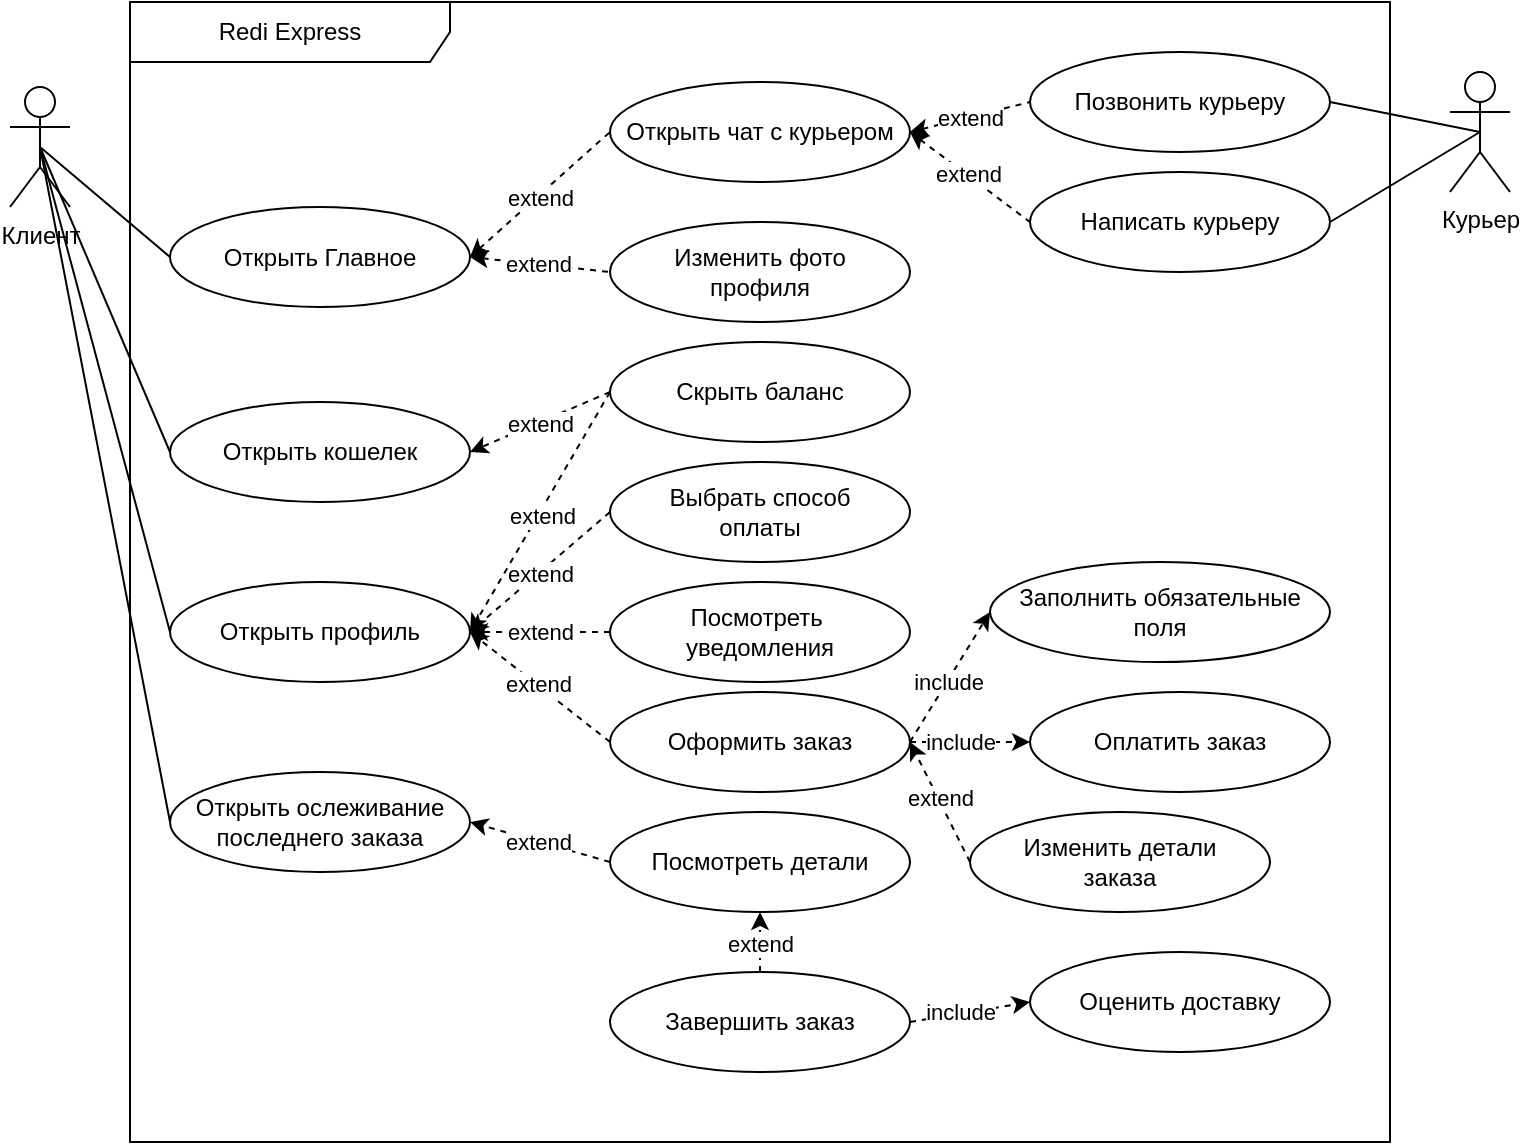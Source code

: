 <mxfile version="24.0.4" type="device">
  <diagram name="Страница — 1" id="ltkwKlaeAM0Lb88CwPLm">
    <mxGraphModel dx="139" dy="1055" grid="1" gridSize="10" guides="1" tooltips="1" connect="1" arrows="1" fold="1" page="1" pageScale="1" pageWidth="827" pageHeight="1169" math="0" shadow="0">
      <root>
        <mxCell id="0" />
        <mxCell id="1" parent="0" />
        <mxCell id="rOA7YN2V4ow7k-wChhbZ-139" value="Redi Express" style="shape=umlFrame;whiteSpace=wrap;html=1;pointerEvents=0;recursiveResize=0;container=1;collapsible=0;width=160;" vertex="1" parent="1">
          <mxGeometry x="1740" y="80" width="630" height="570" as="geometry" />
        </mxCell>
        <mxCell id="rOA7YN2V4ow7k-wChhbZ-144" value="Открыть кошелек" style="ellipse;whiteSpace=wrap;html=1;" vertex="1" parent="rOA7YN2V4ow7k-wChhbZ-139">
          <mxGeometry x="20" y="200" width="150" height="50" as="geometry" />
        </mxCell>
        <mxCell id="rOA7YN2V4ow7k-wChhbZ-206" style="rounded=0;orthogonalLoop=1;jettySize=auto;html=1;exitX=1;exitY=0.5;exitDx=0;exitDy=0;entryX=0;entryY=0.5;entryDx=0;entryDy=0;endArrow=classic;endFill=1;dashed=1;" edge="1" parent="rOA7YN2V4ow7k-wChhbZ-139" source="rOA7YN2V4ow7k-wChhbZ-148" target="rOA7YN2V4ow7k-wChhbZ-205">
          <mxGeometry relative="1" as="geometry" />
        </mxCell>
        <mxCell id="rOA7YN2V4ow7k-wChhbZ-207" value="include" style="edgeLabel;html=1;align=center;verticalAlign=middle;resizable=0;points=[];" vertex="1" connectable="0" parent="rOA7YN2V4ow7k-wChhbZ-206">
          <mxGeometry x="-0.072" relative="1" as="geometry">
            <mxPoint as="offset" />
          </mxGeometry>
        </mxCell>
        <mxCell id="rOA7YN2V4ow7k-wChhbZ-148" value="Оформить заказ" style="ellipse;whiteSpace=wrap;html=1;" vertex="1" parent="rOA7YN2V4ow7k-wChhbZ-139">
          <mxGeometry x="240" y="345" width="150" height="50" as="geometry" />
        </mxCell>
        <mxCell id="rOA7YN2V4ow7k-wChhbZ-149" value="Выбрать способ&lt;div&gt;оплаты&lt;/div&gt;" style="ellipse;whiteSpace=wrap;html=1;" vertex="1" parent="rOA7YN2V4ow7k-wChhbZ-139">
          <mxGeometry x="240" y="230" width="150" height="50" as="geometry" />
        </mxCell>
        <mxCell id="rOA7YN2V4ow7k-wChhbZ-159" value="Открыть ослеживание последнего заказа" style="ellipse;whiteSpace=wrap;html=1;" vertex="1" parent="rOA7YN2V4ow7k-wChhbZ-139">
          <mxGeometry x="20" y="385" width="150" height="50" as="geometry" />
        </mxCell>
        <mxCell id="rOA7YN2V4ow7k-wChhbZ-160" value="Завершить заказ" style="ellipse;whiteSpace=wrap;html=1;" vertex="1" parent="rOA7YN2V4ow7k-wChhbZ-139">
          <mxGeometry x="240" y="485" width="150" height="50" as="geometry" />
        </mxCell>
        <mxCell id="rOA7YN2V4ow7k-wChhbZ-168" style="rounded=0;orthogonalLoop=1;jettySize=auto;html=1;exitX=0;exitY=0.5;exitDx=0;exitDy=0;entryX=1;entryY=0.5;entryDx=0;entryDy=0;dashed=1;" edge="1" parent="rOA7YN2V4ow7k-wChhbZ-139" source="rOA7YN2V4ow7k-wChhbZ-167" target="rOA7YN2V4ow7k-wChhbZ-144">
          <mxGeometry relative="1" as="geometry" />
        </mxCell>
        <mxCell id="rOA7YN2V4ow7k-wChhbZ-169" value="extend" style="edgeLabel;html=1;align=center;verticalAlign=middle;resizable=0;points=[];" vertex="1" connectable="0" parent="rOA7YN2V4ow7k-wChhbZ-168">
          <mxGeometry x="0.042" y="1" relative="1" as="geometry">
            <mxPoint x="1" y="-1" as="offset" />
          </mxGeometry>
        </mxCell>
        <mxCell id="rOA7YN2V4ow7k-wChhbZ-167" value="Скрыть баланс" style="ellipse;whiteSpace=wrap;html=1;" vertex="1" parent="rOA7YN2V4ow7k-wChhbZ-139">
          <mxGeometry x="240" y="170" width="150" height="50" as="geometry" />
        </mxCell>
        <mxCell id="rOA7YN2V4ow7k-wChhbZ-175" value="Оплатить заказ" style="ellipse;whiteSpace=wrap;html=1;" vertex="1" parent="rOA7YN2V4ow7k-wChhbZ-139">
          <mxGeometry x="450" y="345" width="150" height="50" as="geometry" />
        </mxCell>
        <mxCell id="rOA7YN2V4ow7k-wChhbZ-176" value="Изменить детали&lt;div&gt;заказа&lt;/div&gt;" style="ellipse;whiteSpace=wrap;html=1;" vertex="1" parent="rOA7YN2V4ow7k-wChhbZ-139">
          <mxGeometry x="420" y="405" width="150" height="50" as="geometry" />
        </mxCell>
        <mxCell id="rOA7YN2V4ow7k-wChhbZ-177" style="rounded=0;orthogonalLoop=1;jettySize=auto;html=1;exitX=0;exitY=0.5;exitDx=0;exitDy=0;entryX=1;entryY=0.5;entryDx=0;entryDy=0;dashed=1;" edge="1" parent="rOA7YN2V4ow7k-wChhbZ-139" source="rOA7YN2V4ow7k-wChhbZ-176" target="rOA7YN2V4ow7k-wChhbZ-148">
          <mxGeometry relative="1" as="geometry">
            <mxPoint x="240" y="399.75" as="sourcePoint" />
            <mxPoint x="170" y="399.75" as="targetPoint" />
          </mxGeometry>
        </mxCell>
        <mxCell id="rOA7YN2V4ow7k-wChhbZ-178" value="extend" style="edgeLabel;html=1;align=center;verticalAlign=middle;resizable=0;points=[];" vertex="1" connectable="0" parent="rOA7YN2V4ow7k-wChhbZ-177">
          <mxGeometry x="0.042" y="1" relative="1" as="geometry">
            <mxPoint x="1" y="-1" as="offset" />
          </mxGeometry>
        </mxCell>
        <mxCell id="rOA7YN2V4ow7k-wChhbZ-181" style="rounded=0;orthogonalLoop=1;jettySize=auto;html=1;exitX=1;exitY=0.5;exitDx=0;exitDy=0;dashed=1;entryX=0;entryY=0.5;entryDx=0;entryDy=0;" edge="1" parent="rOA7YN2V4ow7k-wChhbZ-139" source="rOA7YN2V4ow7k-wChhbZ-148" target="rOA7YN2V4ow7k-wChhbZ-175">
          <mxGeometry relative="1" as="geometry">
            <mxPoint x="180" y="339.75" as="sourcePoint" />
            <mxPoint x="250" y="339.75" as="targetPoint" />
          </mxGeometry>
        </mxCell>
        <mxCell id="rOA7YN2V4ow7k-wChhbZ-182" value="include" style="edgeLabel;html=1;align=center;verticalAlign=middle;resizable=0;points=[];" vertex="1" connectable="0" parent="rOA7YN2V4ow7k-wChhbZ-181">
          <mxGeometry x="0.078" relative="1" as="geometry">
            <mxPoint x="-8" as="offset" />
          </mxGeometry>
        </mxCell>
        <mxCell id="rOA7YN2V4ow7k-wChhbZ-205" value="Заполнить обязательные поля" style="ellipse;whiteSpace=wrap;html=1;" vertex="1" parent="rOA7YN2V4ow7k-wChhbZ-139">
          <mxGeometry x="430" y="280" width="170" height="50" as="geometry" />
        </mxCell>
        <mxCell id="rOA7YN2V4ow7k-wChhbZ-214" style="rounded=0;orthogonalLoop=1;jettySize=auto;html=1;exitX=1;exitY=0.5;exitDx=0;exitDy=0;entryX=0;entryY=0.5;entryDx=0;entryDy=0;endArrow=none;endFill=0;startArrow=classic;startFill=1;dashed=1;" edge="1" parent="rOA7YN2V4ow7k-wChhbZ-139" source="rOA7YN2V4ow7k-wChhbZ-211" target="rOA7YN2V4ow7k-wChhbZ-213">
          <mxGeometry relative="1" as="geometry" />
        </mxCell>
        <mxCell id="rOA7YN2V4ow7k-wChhbZ-216" value="extend" style="edgeLabel;html=1;align=center;verticalAlign=middle;resizable=0;points=[];" vertex="1" connectable="0" parent="rOA7YN2V4ow7k-wChhbZ-214">
          <mxGeometry x="-0.058" y="-1" relative="1" as="geometry">
            <mxPoint x="1" y="-1" as="offset" />
          </mxGeometry>
        </mxCell>
        <mxCell id="rOA7YN2V4ow7k-wChhbZ-211" value="Открыть Главное" style="ellipse;whiteSpace=wrap;html=1;" vertex="1" parent="rOA7YN2V4ow7k-wChhbZ-139">
          <mxGeometry x="20" y="102.5" width="150" height="50" as="geometry" />
        </mxCell>
        <mxCell id="rOA7YN2V4ow7k-wChhbZ-213" value="Изменить фото&lt;div&gt;профиля&lt;/div&gt;" style="ellipse;whiteSpace=wrap;html=1;" vertex="1" parent="rOA7YN2V4ow7k-wChhbZ-139">
          <mxGeometry x="240" y="110" width="150" height="50" as="geometry" />
        </mxCell>
        <mxCell id="rOA7YN2V4ow7k-wChhbZ-217" style="rounded=0;orthogonalLoop=1;jettySize=auto;html=1;exitX=1;exitY=0.5;exitDx=0;exitDy=0;entryX=0;entryY=0.5;entryDx=0;entryDy=0;endArrow=none;endFill=0;startArrow=classic;startFill=1;dashed=1;" edge="1" parent="rOA7YN2V4ow7k-wChhbZ-139" source="rOA7YN2V4ow7k-wChhbZ-161" target="rOA7YN2V4ow7k-wChhbZ-174">
          <mxGeometry relative="1" as="geometry">
            <mxPoint x="180" y="460" as="sourcePoint" />
            <mxPoint x="263" y="470" as="targetPoint" />
          </mxGeometry>
        </mxCell>
        <mxCell id="rOA7YN2V4ow7k-wChhbZ-218" value="extend" style="edgeLabel;html=1;align=center;verticalAlign=middle;resizable=0;points=[];" vertex="1" connectable="0" parent="rOA7YN2V4ow7k-wChhbZ-217">
          <mxGeometry x="-0.058" y="-1" relative="1" as="geometry">
            <mxPoint x="1" y="-1" as="offset" />
          </mxGeometry>
        </mxCell>
        <mxCell id="rOA7YN2V4ow7k-wChhbZ-219" style="rounded=0;orthogonalLoop=1;jettySize=auto;html=1;exitX=1;exitY=0.5;exitDx=0;exitDy=0;entryX=0;entryY=0.5;entryDx=0;entryDy=0;endArrow=none;endFill=0;startArrow=classic;startFill=1;dashed=1;" edge="1" parent="rOA7YN2V4ow7k-wChhbZ-139" source="rOA7YN2V4ow7k-wChhbZ-161" target="rOA7YN2V4ow7k-wChhbZ-162">
          <mxGeometry relative="1" as="geometry">
            <mxPoint x="170" y="400" as="sourcePoint" />
            <mxPoint x="253" y="410" as="targetPoint" />
          </mxGeometry>
        </mxCell>
        <mxCell id="rOA7YN2V4ow7k-wChhbZ-220" value="extend" style="edgeLabel;html=1;align=center;verticalAlign=middle;resizable=0;points=[];" vertex="1" connectable="0" parent="rOA7YN2V4ow7k-wChhbZ-219">
          <mxGeometry x="-0.058" y="-1" relative="1" as="geometry">
            <mxPoint x="1" y="-1" as="offset" />
          </mxGeometry>
        </mxCell>
        <mxCell id="rOA7YN2V4ow7k-wChhbZ-221" value="Оценить доставку" style="ellipse;whiteSpace=wrap;html=1;" vertex="1" parent="rOA7YN2V4ow7k-wChhbZ-139">
          <mxGeometry x="450" y="475" width="150" height="50" as="geometry" />
        </mxCell>
        <mxCell id="rOA7YN2V4ow7k-wChhbZ-222" style="rounded=0;orthogonalLoop=1;jettySize=auto;html=1;exitX=1;exitY=0.5;exitDx=0;exitDy=0;dashed=1;entryX=0;entryY=0.5;entryDx=0;entryDy=0;" edge="1" parent="rOA7YN2V4ow7k-wChhbZ-139" source="rOA7YN2V4ow7k-wChhbZ-160" target="rOA7YN2V4ow7k-wChhbZ-221">
          <mxGeometry relative="1" as="geometry">
            <mxPoint x="150" y="475" as="sourcePoint" />
            <mxPoint x="220" y="485" as="targetPoint" />
          </mxGeometry>
        </mxCell>
        <mxCell id="rOA7YN2V4ow7k-wChhbZ-223" value="include" style="edgeLabel;html=1;align=center;verticalAlign=middle;resizable=0;points=[];" vertex="1" connectable="0" parent="rOA7YN2V4ow7k-wChhbZ-222">
          <mxGeometry x="0.078" relative="1" as="geometry">
            <mxPoint x="-8" as="offset" />
          </mxGeometry>
        </mxCell>
        <mxCell id="rOA7YN2V4ow7k-wChhbZ-226" value="Открыть профиль" style="ellipse;whiteSpace=wrap;html=1;" vertex="1" parent="rOA7YN2V4ow7k-wChhbZ-139">
          <mxGeometry x="20" y="290" width="150" height="50" as="geometry" />
        </mxCell>
        <mxCell id="rOA7YN2V4ow7k-wChhbZ-227" style="rounded=0;orthogonalLoop=1;jettySize=auto;html=1;exitX=0;exitY=0.5;exitDx=0;exitDy=0;entryX=1;entryY=0.5;entryDx=0;entryDy=0;dashed=1;" edge="1" parent="rOA7YN2V4ow7k-wChhbZ-139" source="rOA7YN2V4ow7k-wChhbZ-149" target="rOA7YN2V4ow7k-wChhbZ-226">
          <mxGeometry relative="1" as="geometry">
            <mxPoint x="240" y="220" as="sourcePoint" />
            <mxPoint x="170" y="250" as="targetPoint" />
          </mxGeometry>
        </mxCell>
        <mxCell id="rOA7YN2V4ow7k-wChhbZ-228" value="extend" style="edgeLabel;html=1;align=center;verticalAlign=middle;resizable=0;points=[];" vertex="1" connectable="0" parent="rOA7YN2V4ow7k-wChhbZ-227">
          <mxGeometry x="0.042" y="1" relative="1" as="geometry">
            <mxPoint x="1" y="-1" as="offset" />
          </mxGeometry>
        </mxCell>
        <mxCell id="rOA7YN2V4ow7k-wChhbZ-229" style="rounded=0;orthogonalLoop=1;jettySize=auto;html=1;exitX=0;exitY=0.5;exitDx=0;exitDy=0;dashed=1;entryX=1;entryY=0.5;entryDx=0;entryDy=0;" edge="1" parent="rOA7YN2V4ow7k-wChhbZ-139" source="rOA7YN2V4ow7k-wChhbZ-148" target="rOA7YN2V4ow7k-wChhbZ-226">
          <mxGeometry relative="1" as="geometry">
            <mxPoint x="240" y="325" as="sourcePoint" />
            <mxPoint x="170" y="340" as="targetPoint" />
          </mxGeometry>
        </mxCell>
        <mxCell id="rOA7YN2V4ow7k-wChhbZ-230" value="extend" style="edgeLabel;html=1;align=center;verticalAlign=middle;resizable=0;points=[];" vertex="1" connectable="0" parent="rOA7YN2V4ow7k-wChhbZ-229">
          <mxGeometry x="0.042" y="1" relative="1" as="geometry">
            <mxPoint x="1" y="-1" as="offset" />
          </mxGeometry>
        </mxCell>
        <mxCell id="rOA7YN2V4ow7k-wChhbZ-231" value="Посмотреть детали" style="ellipse;whiteSpace=wrap;html=1;" vertex="1" parent="rOA7YN2V4ow7k-wChhbZ-139">
          <mxGeometry x="240" y="405" width="150" height="50" as="geometry" />
        </mxCell>
        <mxCell id="rOA7YN2V4ow7k-wChhbZ-232" style="rounded=0;orthogonalLoop=1;jettySize=auto;html=1;exitX=0;exitY=0.5;exitDx=0;exitDy=0;entryX=1;entryY=0.5;entryDx=0;entryDy=0;dashed=1;" edge="1" parent="rOA7YN2V4ow7k-wChhbZ-139" source="rOA7YN2V4ow7k-wChhbZ-231" target="rOA7YN2V4ow7k-wChhbZ-159">
          <mxGeometry relative="1" as="geometry">
            <mxPoint x="230" y="405" as="sourcePoint" />
            <mxPoint x="160" y="375" as="targetPoint" />
          </mxGeometry>
        </mxCell>
        <mxCell id="rOA7YN2V4ow7k-wChhbZ-233" value="extend" style="edgeLabel;html=1;align=center;verticalAlign=middle;resizable=0;points=[];" vertex="1" connectable="0" parent="rOA7YN2V4ow7k-wChhbZ-232">
          <mxGeometry x="0.042" y="1" relative="1" as="geometry">
            <mxPoint x="1" y="-1" as="offset" />
          </mxGeometry>
        </mxCell>
        <mxCell id="rOA7YN2V4ow7k-wChhbZ-236" style="rounded=0;orthogonalLoop=1;jettySize=auto;html=1;exitX=0.5;exitY=0;exitDx=0;exitDy=0;entryX=0.5;entryY=1;entryDx=0;entryDy=0;dashed=1;" edge="1" parent="rOA7YN2V4ow7k-wChhbZ-139" source="rOA7YN2V4ow7k-wChhbZ-160" target="rOA7YN2V4ow7k-wChhbZ-231">
          <mxGeometry relative="1" as="geometry">
            <mxPoint x="230" y="465" as="sourcePoint" />
            <mxPoint x="160" y="445" as="targetPoint" />
          </mxGeometry>
        </mxCell>
        <mxCell id="rOA7YN2V4ow7k-wChhbZ-237" value="extend" style="edgeLabel;html=1;align=center;verticalAlign=middle;resizable=0;points=[];" vertex="1" connectable="0" parent="rOA7YN2V4ow7k-wChhbZ-236">
          <mxGeometry x="0.042" y="1" relative="1" as="geometry">
            <mxPoint x="1" y="1" as="offset" />
          </mxGeometry>
        </mxCell>
        <mxCell id="rOA7YN2V4ow7k-wChhbZ-161" value="Открыть чат с курьером" style="ellipse;whiteSpace=wrap;html=1;" vertex="1" parent="rOA7YN2V4ow7k-wChhbZ-139">
          <mxGeometry x="240" y="40" width="150" height="50" as="geometry" />
        </mxCell>
        <mxCell id="rOA7YN2V4ow7k-wChhbZ-174" value="Написать курьеру" style="ellipse;whiteSpace=wrap;html=1;" vertex="1" parent="rOA7YN2V4ow7k-wChhbZ-139">
          <mxGeometry x="450" y="85" width="150" height="50" as="geometry" />
        </mxCell>
        <mxCell id="rOA7YN2V4ow7k-wChhbZ-162" value="Позвонить курьеру" style="ellipse;whiteSpace=wrap;html=1;" vertex="1" parent="rOA7YN2V4ow7k-wChhbZ-139">
          <mxGeometry x="450" y="25" width="150" height="50" as="geometry" />
        </mxCell>
        <mxCell id="rOA7YN2V4ow7k-wChhbZ-239" style="rounded=0;orthogonalLoop=1;jettySize=auto;html=1;exitX=1;exitY=0.5;exitDx=0;exitDy=0;entryX=0;entryY=0.5;entryDx=0;entryDy=0;endArrow=none;endFill=0;startArrow=classic;startFill=1;dashed=1;" edge="1" parent="rOA7YN2V4ow7k-wChhbZ-139" source="rOA7YN2V4ow7k-wChhbZ-211" target="rOA7YN2V4ow7k-wChhbZ-161">
          <mxGeometry relative="1" as="geometry">
            <mxPoint x="170" y="110" as="sourcePoint" />
            <mxPoint x="240" y="80" as="targetPoint" />
          </mxGeometry>
        </mxCell>
        <mxCell id="rOA7YN2V4ow7k-wChhbZ-240" value="extend" style="edgeLabel;html=1;align=center;verticalAlign=middle;resizable=0;points=[];" vertex="1" connectable="0" parent="rOA7YN2V4ow7k-wChhbZ-239">
          <mxGeometry x="-0.058" y="-1" relative="1" as="geometry">
            <mxPoint x="1" y="-1" as="offset" />
          </mxGeometry>
        </mxCell>
        <mxCell id="rOA7YN2V4ow7k-wChhbZ-241" value="Посмотреть&amp;nbsp;&lt;div&gt;уведомления&lt;/div&gt;" style="ellipse;whiteSpace=wrap;html=1;" vertex="1" parent="rOA7YN2V4ow7k-wChhbZ-139">
          <mxGeometry x="240" y="290" width="150" height="50" as="geometry" />
        </mxCell>
        <mxCell id="rOA7YN2V4ow7k-wChhbZ-242" style="rounded=0;orthogonalLoop=1;jettySize=auto;html=1;exitX=0;exitY=0.5;exitDx=0;exitDy=0;dashed=1;entryX=1;entryY=0.5;entryDx=0;entryDy=0;" edge="1" parent="rOA7YN2V4ow7k-wChhbZ-139" source="rOA7YN2V4ow7k-wChhbZ-241" target="rOA7YN2V4ow7k-wChhbZ-226">
          <mxGeometry relative="1" as="geometry">
            <mxPoint x="240" y="357.5" as="sourcePoint" />
            <mxPoint x="170" y="272.5" as="targetPoint" />
          </mxGeometry>
        </mxCell>
        <mxCell id="rOA7YN2V4ow7k-wChhbZ-243" value="extend" style="edgeLabel;html=1;align=center;verticalAlign=middle;resizable=0;points=[];" vertex="1" connectable="0" parent="rOA7YN2V4ow7k-wChhbZ-242">
          <mxGeometry x="0.042" y="1" relative="1" as="geometry">
            <mxPoint x="1" y="-1" as="offset" />
          </mxGeometry>
        </mxCell>
        <mxCell id="rOA7YN2V4ow7k-wChhbZ-247" style="rounded=0;orthogonalLoop=1;jettySize=auto;html=1;exitX=0;exitY=0.5;exitDx=0;exitDy=0;entryX=1;entryY=0.5;entryDx=0;entryDy=0;dashed=1;" edge="1" parent="rOA7YN2V4ow7k-wChhbZ-139" source="rOA7YN2V4ow7k-wChhbZ-167" target="rOA7YN2V4ow7k-wChhbZ-226">
          <mxGeometry relative="1" as="geometry">
            <mxPoint x="240" y="220" as="sourcePoint" />
            <mxPoint x="170" y="250" as="targetPoint" />
          </mxGeometry>
        </mxCell>
        <mxCell id="rOA7YN2V4ow7k-wChhbZ-248" value="extend" style="edgeLabel;html=1;align=center;verticalAlign=middle;resizable=0;points=[];" vertex="1" connectable="0" parent="rOA7YN2V4ow7k-wChhbZ-247">
          <mxGeometry x="0.042" y="1" relative="1" as="geometry">
            <mxPoint x="1" y="-1" as="offset" />
          </mxGeometry>
        </mxCell>
        <mxCell id="rOA7YN2V4ow7k-wChhbZ-146" style="rounded=0;orthogonalLoop=1;jettySize=auto;html=1;exitX=0.5;exitY=0.5;exitDx=0;exitDy=0;exitPerimeter=0;entryX=0;entryY=0.5;entryDx=0;entryDy=0;endArrow=none;endFill=0;" edge="1" parent="1" source="rOA7YN2V4ow7k-wChhbZ-140" target="rOA7YN2V4ow7k-wChhbZ-144">
          <mxGeometry relative="1" as="geometry" />
        </mxCell>
        <mxCell id="rOA7YN2V4ow7k-wChhbZ-140" value="Клиент&lt;div&gt;&lt;br&gt;&lt;/div&gt;" style="shape=umlActor;verticalLabelPosition=bottom;verticalAlign=top;html=1;outlineConnect=0;" vertex="1" parent="1">
          <mxGeometry x="1680" y="122.5" width="30" height="60" as="geometry" />
        </mxCell>
        <mxCell id="rOA7YN2V4ow7k-wChhbZ-158" style="rounded=0;orthogonalLoop=1;jettySize=auto;html=1;entryX=0;entryY=0.5;entryDx=0;entryDy=0;endArrow=none;endFill=0;exitX=0.5;exitY=0.5;exitDx=0;exitDy=0;exitPerimeter=0;" edge="1" parent="1" source="rOA7YN2V4ow7k-wChhbZ-140" target="rOA7YN2V4ow7k-wChhbZ-226">
          <mxGeometry relative="1" as="geometry">
            <mxPoint x="1669.99" y="250" as="sourcePoint" />
            <mxPoint x="1729.99" y="355" as="targetPoint" />
          </mxGeometry>
        </mxCell>
        <mxCell id="rOA7YN2V4ow7k-wChhbZ-208" style="rounded=0;orthogonalLoop=1;jettySize=auto;html=1;entryX=0;entryY=0.5;entryDx=0;entryDy=0;endArrow=none;endFill=0;exitX=0.5;exitY=0.5;exitDx=0;exitDy=0;exitPerimeter=0;" edge="1" parent="1" source="rOA7YN2V4ow7k-wChhbZ-140" target="rOA7YN2V4ow7k-wChhbZ-159">
          <mxGeometry relative="1" as="geometry">
            <mxPoint x="1662.5" y="208" as="sourcePoint" />
            <mxPoint x="1727.5" y="380" as="targetPoint" />
          </mxGeometry>
        </mxCell>
        <mxCell id="rOA7YN2V4ow7k-wChhbZ-212" style="rounded=0;orthogonalLoop=1;jettySize=auto;html=1;entryX=0;entryY=0.5;entryDx=0;entryDy=0;endArrow=none;endFill=0;exitX=0.5;exitY=0.5;exitDx=0;exitDy=0;exitPerimeter=0;" edge="1" parent="1" source="rOA7YN2V4ow7k-wChhbZ-140" target="rOA7YN2V4ow7k-wChhbZ-211">
          <mxGeometry relative="1" as="geometry">
            <mxPoint x="1662.5" y="189.5" as="sourcePoint" />
            <mxPoint x="1727.5" y="542.5" as="targetPoint" />
          </mxGeometry>
        </mxCell>
        <mxCell id="rOA7YN2V4ow7k-wChhbZ-171" value="&lt;div&gt;Курьер&lt;/div&gt;" style="shape=umlActor;verticalLabelPosition=bottom;verticalAlign=top;html=1;outlineConnect=0;" vertex="1" parent="1">
          <mxGeometry x="2400" y="115" width="30" height="60" as="geometry" />
        </mxCell>
        <mxCell id="rOA7YN2V4ow7k-wChhbZ-225" style="rounded=0;orthogonalLoop=1;jettySize=auto;html=1;exitX=0.5;exitY=0.5;exitDx=0;exitDy=0;exitPerimeter=0;entryX=1;entryY=0.5;entryDx=0;entryDy=0;endArrow=none;endFill=0;" edge="1" parent="1" source="rOA7YN2V4ow7k-wChhbZ-171" target="rOA7YN2V4ow7k-wChhbZ-162">
          <mxGeometry relative="1" as="geometry">
            <mxPoint x="2332" y="640" as="sourcePoint" />
            <mxPoint x="2150" y="670" as="targetPoint" />
          </mxGeometry>
        </mxCell>
        <mxCell id="rOA7YN2V4ow7k-wChhbZ-224" style="rounded=0;orthogonalLoop=1;jettySize=auto;html=1;exitX=0.5;exitY=0.5;exitDx=0;exitDy=0;exitPerimeter=0;entryX=1;entryY=0.5;entryDx=0;entryDy=0;endArrow=none;endFill=0;" edge="1" parent="1" source="rOA7YN2V4ow7k-wChhbZ-171" target="rOA7YN2V4ow7k-wChhbZ-174">
          <mxGeometry relative="1" as="geometry" />
        </mxCell>
      </root>
    </mxGraphModel>
  </diagram>
</mxfile>
